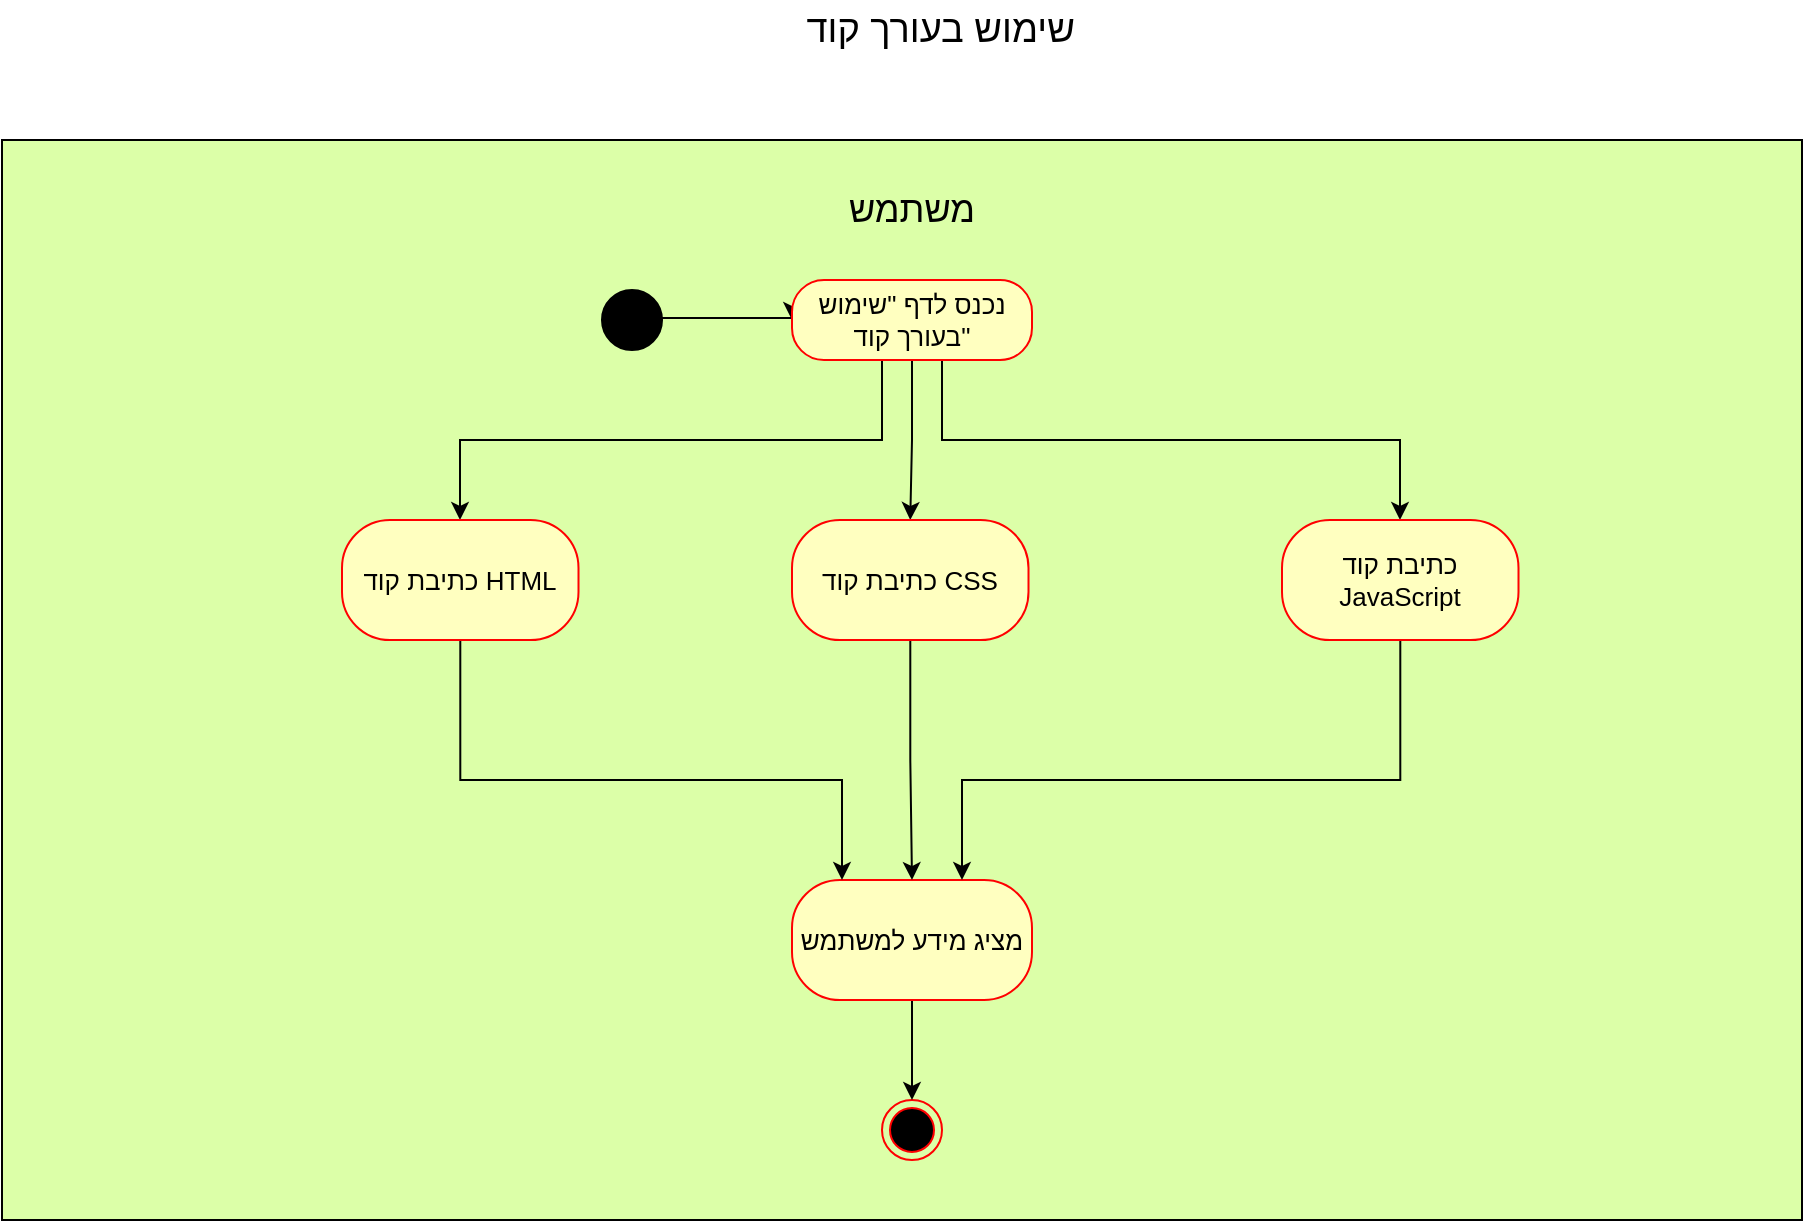 <mxfile version="15.4.0" type="device"><diagram id="64oTo4AryOEHKTXU4kyH" name="Page-1"><mxGraphModel dx="2290" dy="-9687" grid="1" gridSize="10" guides="1" tooltips="1" connect="1" arrows="1" fold="1" page="1" pageScale="1" pageWidth="827" pageHeight="1169" math="0" shadow="0"><root><mxCell id="0"/><mxCell id="1" parent="0"/><mxCell id="op_1hVZzi0q-YblrrfZB-2" value="" style="rounded=0;whiteSpace=wrap;html=1;fillColor=#DCFFA8;" vertex="1" parent="1"><mxGeometry x="-110" y="10910" width="900" height="540" as="geometry"/></mxCell><mxCell id="op_1hVZzi0q-YblrrfZB-3" value="&lt;span style=&quot;font-size: 18px&quot;&gt;משתמש&lt;/span&gt;" style="text;html=1;strokeColor=none;fillColor=none;align=center;verticalAlign=middle;whiteSpace=wrap;rounded=0;" vertex="1" parent="1"><mxGeometry x="275" y="10930" width="140" height="30" as="geometry"/></mxCell><mxCell id="op_1hVZzi0q-YblrrfZB-5" value="" style="edgeStyle=orthogonalEdgeStyle;rounded=0;orthogonalLoop=1;jettySize=auto;html=1;entryX=0;entryY=0.5;entryDx=0;entryDy=0;" edge="1" parent="1" source="op_1hVZzi0q-YblrrfZB-6" target="op_1hVZzi0q-YblrrfZB-9"><mxGeometry relative="1" as="geometry"><Array as="points"><mxPoint x="285" y="10999"/></Array><mxPoint x="270.75" y="10998.575" as="targetPoint"/></mxGeometry></mxCell><mxCell id="op_1hVZzi0q-YblrrfZB-6" value="" style="ellipse;whiteSpace=wrap;html=1;aspect=fixed;fontSize=18;fillColor=#000000;" vertex="1" parent="1"><mxGeometry x="190" y="10985" width="30" height="30" as="geometry"/></mxCell><mxCell id="op_1hVZzi0q-YblrrfZB-7" value="" style="ellipse;html=1;shape=endState;fillColor=#000000;strokeColor=#ff0000;fontSize=11;" vertex="1" parent="1"><mxGeometry x="330" y="11390" width="30" height="30" as="geometry"/></mxCell><mxCell id="op_1hVZzi0q-YblrrfZB-8" style="edgeStyle=orthogonalEdgeStyle;rounded=0;orthogonalLoop=1;jettySize=auto;html=1;fontSize=13;entryX=0.5;entryY=0;entryDx=0;entryDy=0;" edge="1" parent="1" source="op_1hVZzi0q-YblrrfZB-9" target="op_1hVZzi0q-YblrrfZB-16"><mxGeometry relative="1" as="geometry"><mxPoint x="345" y="11120" as="targetPoint"/></mxGeometry></mxCell><mxCell id="op_1hVZzi0q-YblrrfZB-21" style="edgeStyle=orthogonalEdgeStyle;rounded=0;orthogonalLoop=1;jettySize=auto;html=1;" edge="1" parent="1" source="op_1hVZzi0q-YblrrfZB-9" target="op_1hVZzi0q-YblrrfZB-19"><mxGeometry relative="1" as="geometry"><Array as="points"><mxPoint x="330" y="11060"/><mxPoint x="119" y="11060"/></Array></mxGeometry></mxCell><mxCell id="op_1hVZzi0q-YblrrfZB-22" style="edgeStyle=orthogonalEdgeStyle;rounded=0;orthogonalLoop=1;jettySize=auto;html=1;" edge="1" parent="1" source="op_1hVZzi0q-YblrrfZB-9" target="op_1hVZzi0q-YblrrfZB-20"><mxGeometry relative="1" as="geometry"><Array as="points"><mxPoint x="360" y="11060"/><mxPoint x="589" y="11060"/></Array></mxGeometry></mxCell><mxCell id="op_1hVZzi0q-YblrrfZB-9" value="נכנס לדף &quot;שימוש בעורך קוד&quot;" style="rounded=1;whiteSpace=wrap;html=1;arcSize=40;fontColor=#000000;fillColor=#ffffc0;strokeColor=#ff0000;fontSize=13;" vertex="1" parent="1"><mxGeometry x="285" y="10980" width="120" height="40" as="geometry"/></mxCell><mxCell id="op_1hVZzi0q-YblrrfZB-10" style="edgeStyle=orthogonalEdgeStyle;rounded=0;orthogonalLoop=1;jettySize=auto;html=1;exitX=0.5;exitY=1;exitDx=0;exitDy=0;fontSize=13;" edge="1" parent="1"><mxGeometry relative="1" as="geometry"><mxPoint x="500" y="11020" as="sourcePoint"/><mxPoint x="500" y="11020" as="targetPoint"/></mxGeometry></mxCell><mxCell id="op_1hVZzi0q-YblrrfZB-13" style="edgeStyle=orthogonalEdgeStyle;rounded=0;orthogonalLoop=1;jettySize=auto;html=1;entryX=0.5;entryY=0;entryDx=0;entryDy=0;" edge="1" parent="1" source="op_1hVZzi0q-YblrrfZB-14" target="op_1hVZzi0q-YblrrfZB-7"><mxGeometry relative="1" as="geometry"/></mxCell><mxCell id="op_1hVZzi0q-YblrrfZB-14" value="מציג מידע למשתמש" style="whiteSpace=wrap;html=1;rounded=1;fontSize=13;fontColor=#000000;strokeColor=#ff0000;fillColor=#ffffc0;arcSize=40;" vertex="1" parent="1"><mxGeometry x="285" y="11280" width="120" height="60" as="geometry"/></mxCell><mxCell id="op_1hVZzi0q-YblrrfZB-24" style="edgeStyle=orthogonalEdgeStyle;rounded=0;orthogonalLoop=1;jettySize=auto;html=1;" edge="1" parent="1" source="op_1hVZzi0q-YblrrfZB-16" target="op_1hVZzi0q-YblrrfZB-14"><mxGeometry relative="1" as="geometry"/></mxCell><mxCell id="op_1hVZzi0q-YblrrfZB-16" value="כתיבת קוד CSS" style="rounded=1;whiteSpace=wrap;html=1;arcSize=40;fontColor=#000000;fillColor=#ffffc0;strokeColor=#ff0000;fontSize=13;" vertex="1" parent="1"><mxGeometry x="285" y="11100" width="118.25" height="60" as="geometry"/></mxCell><mxCell id="op_1hVZzi0q-YblrrfZB-17" value="&lt;font style=&quot;font-size: 19px&quot;&gt;שימוש בעורך קוד&amp;nbsp;&lt;/font&gt;" style="text;html=1;strokeColor=none;fillColor=none;align=center;verticalAlign=middle;whiteSpace=wrap;rounded=0;" vertex="1" parent="1"><mxGeometry x="280" y="10840" width="164" height="30" as="geometry"/></mxCell><mxCell id="op_1hVZzi0q-YblrrfZB-23" style="edgeStyle=orthogonalEdgeStyle;rounded=0;orthogonalLoop=1;jettySize=auto;html=1;" edge="1" parent="1" source="op_1hVZzi0q-YblrrfZB-19" target="op_1hVZzi0q-YblrrfZB-14"><mxGeometry relative="1" as="geometry"><Array as="points"><mxPoint x="119" y="11230"/><mxPoint x="310" y="11230"/></Array></mxGeometry></mxCell><mxCell id="op_1hVZzi0q-YblrrfZB-19" value="כתיבת קוד HTML" style="rounded=1;whiteSpace=wrap;html=1;arcSize=40;fontColor=#000000;fillColor=#ffffc0;strokeColor=#ff0000;fontSize=13;" vertex="1" parent="1"><mxGeometry x="60" y="11100" width="118.25" height="60" as="geometry"/></mxCell><mxCell id="op_1hVZzi0q-YblrrfZB-25" style="edgeStyle=orthogonalEdgeStyle;rounded=0;orthogonalLoop=1;jettySize=auto;html=1;" edge="1" parent="1" source="op_1hVZzi0q-YblrrfZB-20" target="op_1hVZzi0q-YblrrfZB-14"><mxGeometry relative="1" as="geometry"><Array as="points"><mxPoint x="589" y="11230"/><mxPoint x="370" y="11230"/></Array></mxGeometry></mxCell><mxCell id="op_1hVZzi0q-YblrrfZB-20" value="כתיבת קוד JavaScript" style="rounded=1;whiteSpace=wrap;html=1;arcSize=40;fontColor=#000000;fillColor=#ffffc0;strokeColor=#ff0000;fontSize=13;" vertex="1" parent="1"><mxGeometry x="530" y="11100" width="118.25" height="60" as="geometry"/></mxCell></root></mxGraphModel></diagram></mxfile>